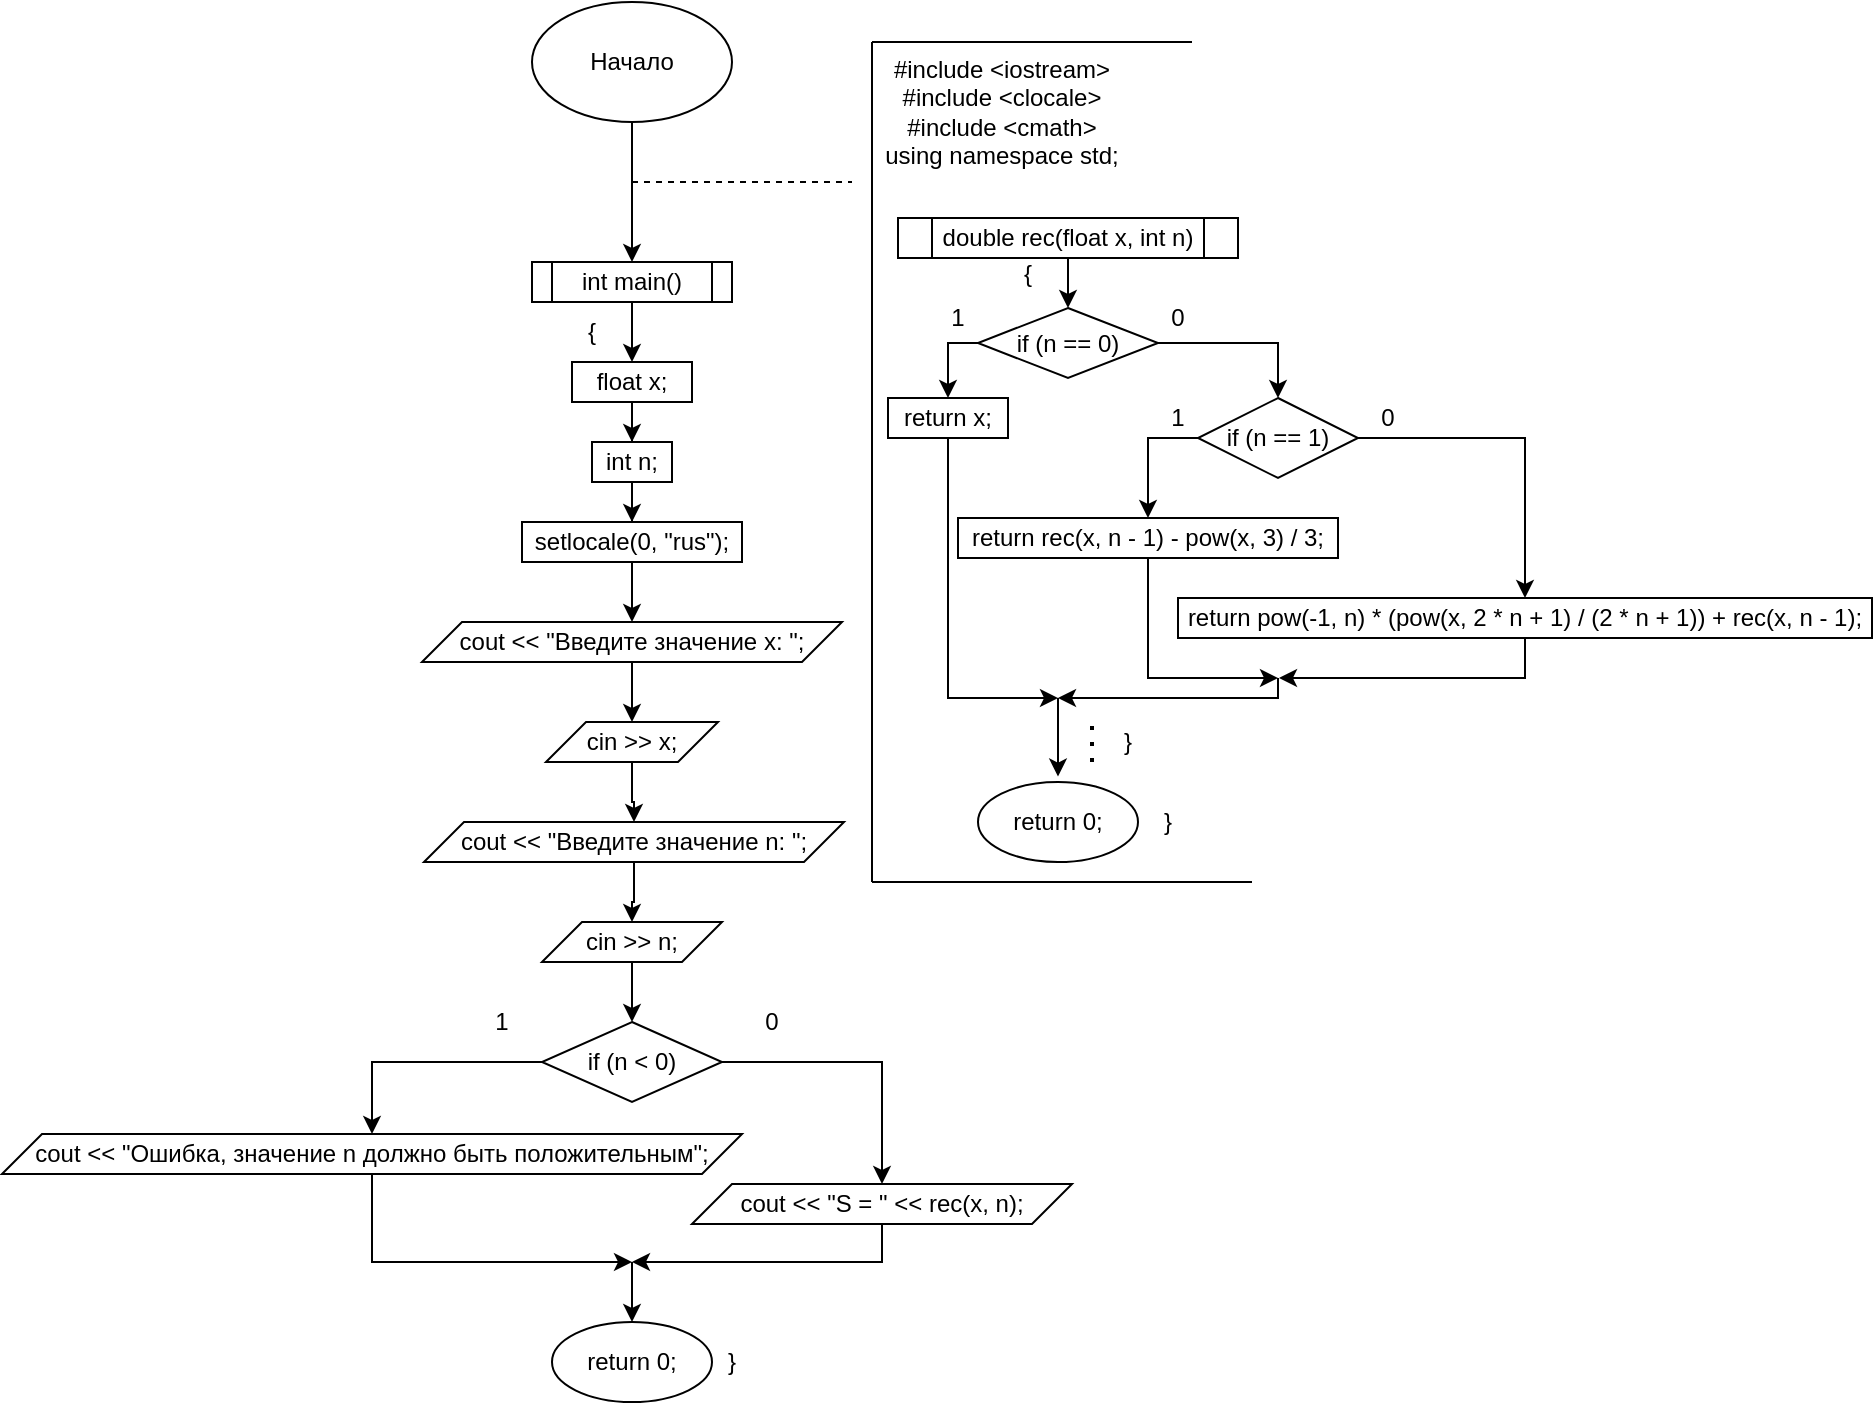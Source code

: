 <mxfile version="24.7.17">
  <diagram name="Страница — 1" id="O1EhlCfBvCtDMvDEMz21">
    <mxGraphModel dx="1877" dy="717" grid="1" gridSize="10" guides="1" tooltips="1" connect="1" arrows="1" fold="1" page="1" pageScale="1" pageWidth="827" pageHeight="1169" math="0" shadow="0">
      <root>
        <mxCell id="0" />
        <mxCell id="1" parent="0" />
        <mxCell id="rwGJ0qn1aoxPnb-aKq6v-5" style="edgeStyle=orthogonalEdgeStyle;rounded=0;orthogonalLoop=1;jettySize=auto;html=1;entryX=0.5;entryY=0;entryDx=0;entryDy=0;" edge="1" parent="1" source="rwGJ0qn1aoxPnb-aKq6v-1" target="rwGJ0qn1aoxPnb-aKq6v-2">
          <mxGeometry relative="1" as="geometry" />
        </mxCell>
        <mxCell id="rwGJ0qn1aoxPnb-aKq6v-1" value="Начало" style="ellipse;whiteSpace=wrap;html=1;" vertex="1" parent="1">
          <mxGeometry x="160" y="10" width="100" height="60" as="geometry" />
        </mxCell>
        <mxCell id="rwGJ0qn1aoxPnb-aKq6v-22" style="edgeStyle=orthogonalEdgeStyle;rounded=0;orthogonalLoop=1;jettySize=auto;html=1;entryX=0.5;entryY=0;entryDx=0;entryDy=0;" edge="1" parent="1" source="rwGJ0qn1aoxPnb-aKq6v-2" target="rwGJ0qn1aoxPnb-aKq6v-13">
          <mxGeometry relative="1" as="geometry" />
        </mxCell>
        <mxCell id="rwGJ0qn1aoxPnb-aKq6v-2" value="int main()" style="shape=process;whiteSpace=wrap;html=1;backgroundOutline=1;" vertex="1" parent="1">
          <mxGeometry x="160" y="140" width="100" height="20" as="geometry" />
        </mxCell>
        <mxCell id="rwGJ0qn1aoxPnb-aKq6v-4" value="" style="endArrow=none;dashed=1;html=1;rounded=0;" edge="1" parent="1">
          <mxGeometry width="50" height="50" relative="1" as="geometry">
            <mxPoint x="210" y="100" as="sourcePoint" />
            <mxPoint x="320" y="100" as="targetPoint" />
          </mxGeometry>
        </mxCell>
        <mxCell id="rwGJ0qn1aoxPnb-aKq6v-6" value="" style="endArrow=none;html=1;rounded=0;" edge="1" parent="1">
          <mxGeometry width="50" height="50" relative="1" as="geometry">
            <mxPoint x="330" y="450" as="sourcePoint" />
            <mxPoint x="330" y="30" as="targetPoint" />
          </mxGeometry>
        </mxCell>
        <mxCell id="rwGJ0qn1aoxPnb-aKq6v-7" value="" style="endArrow=none;html=1;rounded=0;" edge="1" parent="1">
          <mxGeometry width="50" height="50" relative="1" as="geometry">
            <mxPoint x="330" y="30" as="sourcePoint" />
            <mxPoint x="490" y="30" as="targetPoint" />
          </mxGeometry>
        </mxCell>
        <mxCell id="rwGJ0qn1aoxPnb-aKq6v-8" value="&lt;div&gt;#include &amp;lt;iostream&amp;gt;&lt;/div&gt;&lt;div&gt;#include &amp;lt;clocale&amp;gt;&lt;/div&gt;&lt;div&gt;#include &amp;lt;cmath&amp;gt;&lt;/div&gt;&lt;div&gt;using namespace std;&lt;/div&gt;" style="text;html=1;align=center;verticalAlign=middle;whiteSpace=wrap;rounded=0;" vertex="1" parent="1">
          <mxGeometry x="330" y="30" width="130" height="70" as="geometry" />
        </mxCell>
        <mxCell id="rwGJ0qn1aoxPnb-aKq6v-48" style="edgeStyle=orthogonalEdgeStyle;rounded=0;orthogonalLoop=1;jettySize=auto;html=1;entryX=0.5;entryY=0;entryDx=0;entryDy=0;" edge="1" parent="1" source="rwGJ0qn1aoxPnb-aKq6v-9" target="rwGJ0qn1aoxPnb-aKq6v-43">
          <mxGeometry relative="1" as="geometry" />
        </mxCell>
        <mxCell id="rwGJ0qn1aoxPnb-aKq6v-9" value="double rec(float x, int n)" style="shape=process;whiteSpace=wrap;html=1;backgroundOutline=1;" vertex="1" parent="1">
          <mxGeometry x="343" y="118" width="170" height="20" as="geometry" />
        </mxCell>
        <mxCell id="rwGJ0qn1aoxPnb-aKq6v-10" value="{" style="text;html=1;align=center;verticalAlign=middle;whiteSpace=wrap;rounded=0;" vertex="1" parent="1">
          <mxGeometry x="180" y="160" width="20" height="30" as="geometry" />
        </mxCell>
        <mxCell id="rwGJ0qn1aoxPnb-aKq6v-11" value="{" style="text;html=1;align=center;verticalAlign=middle;whiteSpace=wrap;rounded=0;" vertex="1" parent="1">
          <mxGeometry x="398" y="133" width="20" height="25" as="geometry" />
        </mxCell>
        <mxCell id="rwGJ0qn1aoxPnb-aKq6v-12" value="}" style="text;html=1;align=center;verticalAlign=middle;whiteSpace=wrap;rounded=0;" vertex="1" parent="1">
          <mxGeometry x="250" y="680" width="20" height="20" as="geometry" />
        </mxCell>
        <mxCell id="rwGJ0qn1aoxPnb-aKq6v-23" style="edgeStyle=orthogonalEdgeStyle;rounded=0;orthogonalLoop=1;jettySize=auto;html=1;" edge="1" parent="1" source="rwGJ0qn1aoxPnb-aKq6v-13" target="rwGJ0qn1aoxPnb-aKq6v-14">
          <mxGeometry relative="1" as="geometry" />
        </mxCell>
        <mxCell id="rwGJ0qn1aoxPnb-aKq6v-13" value="float x;" style="rounded=0;whiteSpace=wrap;html=1;" vertex="1" parent="1">
          <mxGeometry x="180" y="190" width="60" height="20" as="geometry" />
        </mxCell>
        <mxCell id="rwGJ0qn1aoxPnb-aKq6v-24" style="edgeStyle=orthogonalEdgeStyle;rounded=0;orthogonalLoop=1;jettySize=auto;html=1;entryX=0.5;entryY=0;entryDx=0;entryDy=0;" edge="1" parent="1" source="rwGJ0qn1aoxPnb-aKq6v-14" target="rwGJ0qn1aoxPnb-aKq6v-15">
          <mxGeometry relative="1" as="geometry" />
        </mxCell>
        <mxCell id="rwGJ0qn1aoxPnb-aKq6v-14" value="int n;" style="rounded=0;whiteSpace=wrap;html=1;" vertex="1" parent="1">
          <mxGeometry x="190" y="230" width="40" height="20" as="geometry" />
        </mxCell>
        <mxCell id="rwGJ0qn1aoxPnb-aKq6v-25" style="edgeStyle=orthogonalEdgeStyle;rounded=0;orthogonalLoop=1;jettySize=auto;html=1;entryX=0.5;entryY=0;entryDx=0;entryDy=0;" edge="1" parent="1" source="rwGJ0qn1aoxPnb-aKq6v-15" target="rwGJ0qn1aoxPnb-aKq6v-16">
          <mxGeometry relative="1" as="geometry" />
        </mxCell>
        <mxCell id="rwGJ0qn1aoxPnb-aKq6v-15" value="setlocale(0, &quot;rus&quot;);" style="rounded=0;whiteSpace=wrap;html=1;" vertex="1" parent="1">
          <mxGeometry x="155" y="270" width="110" height="20" as="geometry" />
        </mxCell>
        <mxCell id="rwGJ0qn1aoxPnb-aKq6v-26" style="edgeStyle=orthogonalEdgeStyle;rounded=0;orthogonalLoop=1;jettySize=auto;html=1;entryX=0.5;entryY=0;entryDx=0;entryDy=0;" edge="1" parent="1" source="rwGJ0qn1aoxPnb-aKq6v-16" target="rwGJ0qn1aoxPnb-aKq6v-19">
          <mxGeometry relative="1" as="geometry" />
        </mxCell>
        <mxCell id="rwGJ0qn1aoxPnb-aKq6v-16" value="cout &amp;lt;&amp;lt; &quot;Введите значение x: &quot;;" style="shape=parallelogram;perimeter=parallelogramPerimeter;whiteSpace=wrap;html=1;fixedSize=1;" vertex="1" parent="1">
          <mxGeometry x="105" y="320" width="210" height="20" as="geometry" />
        </mxCell>
        <mxCell id="rwGJ0qn1aoxPnb-aKq6v-28" style="edgeStyle=orthogonalEdgeStyle;rounded=0;orthogonalLoop=1;jettySize=auto;html=1;entryX=0.5;entryY=0;entryDx=0;entryDy=0;" edge="1" parent="1" source="rwGJ0qn1aoxPnb-aKq6v-17" target="rwGJ0qn1aoxPnb-aKq6v-18">
          <mxGeometry relative="1" as="geometry" />
        </mxCell>
        <mxCell id="rwGJ0qn1aoxPnb-aKq6v-17" value="cout &amp;lt;&amp;lt; &quot;Введите значение n: &quot;;" style="shape=parallelogram;perimeter=parallelogramPerimeter;whiteSpace=wrap;html=1;fixedSize=1;" vertex="1" parent="1">
          <mxGeometry x="106" y="420" width="210" height="20" as="geometry" />
        </mxCell>
        <mxCell id="rwGJ0qn1aoxPnb-aKq6v-29" style="edgeStyle=orthogonalEdgeStyle;rounded=0;orthogonalLoop=1;jettySize=auto;html=1;entryX=0.5;entryY=0;entryDx=0;entryDy=0;" edge="1" parent="1" source="rwGJ0qn1aoxPnb-aKq6v-18" target="rwGJ0qn1aoxPnb-aKq6v-21">
          <mxGeometry relative="1" as="geometry" />
        </mxCell>
        <mxCell id="rwGJ0qn1aoxPnb-aKq6v-18" value="cin &amp;gt;&amp;gt; n;" style="shape=parallelogram;perimeter=parallelogramPerimeter;whiteSpace=wrap;html=1;fixedSize=1;" vertex="1" parent="1">
          <mxGeometry x="165" y="470" width="90" height="20" as="geometry" />
        </mxCell>
        <mxCell id="rwGJ0qn1aoxPnb-aKq6v-27" style="edgeStyle=orthogonalEdgeStyle;rounded=0;orthogonalLoop=1;jettySize=auto;html=1;entryX=0.5;entryY=0;entryDx=0;entryDy=0;" edge="1" parent="1" source="rwGJ0qn1aoxPnb-aKq6v-19" target="rwGJ0qn1aoxPnb-aKq6v-17">
          <mxGeometry relative="1" as="geometry" />
        </mxCell>
        <mxCell id="rwGJ0qn1aoxPnb-aKq6v-19" value="cin &amp;gt;&amp;gt; x;" style="shape=parallelogram;perimeter=parallelogramPerimeter;whiteSpace=wrap;html=1;fixedSize=1;" vertex="1" parent="1">
          <mxGeometry x="167" y="370" width="86" height="20" as="geometry" />
        </mxCell>
        <mxCell id="rwGJ0qn1aoxPnb-aKq6v-38" style="edgeStyle=orthogonalEdgeStyle;rounded=0;orthogonalLoop=1;jettySize=auto;html=1;entryX=0.5;entryY=0;entryDx=0;entryDy=0;" edge="1" parent="1" source="rwGJ0qn1aoxPnb-aKq6v-21" target="rwGJ0qn1aoxPnb-aKq6v-30">
          <mxGeometry relative="1" as="geometry">
            <Array as="points">
              <mxPoint x="80" y="540" />
            </Array>
          </mxGeometry>
        </mxCell>
        <mxCell id="rwGJ0qn1aoxPnb-aKq6v-39" style="edgeStyle=orthogonalEdgeStyle;rounded=0;orthogonalLoop=1;jettySize=auto;html=1;entryX=0.5;entryY=0;entryDx=0;entryDy=0;" edge="1" parent="1" source="rwGJ0qn1aoxPnb-aKq6v-21" target="rwGJ0qn1aoxPnb-aKq6v-35">
          <mxGeometry relative="1" as="geometry">
            <Array as="points">
              <mxPoint x="335" y="540" />
            </Array>
          </mxGeometry>
        </mxCell>
        <mxCell id="rwGJ0qn1aoxPnb-aKq6v-21" value="if (n &amp;lt; 0)" style="rhombus;whiteSpace=wrap;html=1;" vertex="1" parent="1">
          <mxGeometry x="165" y="520" width="90" height="40" as="geometry" />
        </mxCell>
        <mxCell id="rwGJ0qn1aoxPnb-aKq6v-37" style="edgeStyle=orthogonalEdgeStyle;rounded=0;orthogonalLoop=1;jettySize=auto;html=1;" edge="1" parent="1" source="rwGJ0qn1aoxPnb-aKq6v-30">
          <mxGeometry relative="1" as="geometry">
            <mxPoint x="210" y="640" as="targetPoint" />
            <Array as="points">
              <mxPoint x="80" y="640" />
            </Array>
          </mxGeometry>
        </mxCell>
        <mxCell id="rwGJ0qn1aoxPnb-aKq6v-30" value="cout &amp;lt;&amp;lt; &quot;Ошибка, значение n должно быть положительным&quot;;" style="shape=parallelogram;perimeter=parallelogramPerimeter;whiteSpace=wrap;html=1;fixedSize=1;" vertex="1" parent="1">
          <mxGeometry x="-105" y="576" width="370" height="20" as="geometry" />
        </mxCell>
        <mxCell id="rwGJ0qn1aoxPnb-aKq6v-31" value="1" style="text;html=1;align=center;verticalAlign=middle;whiteSpace=wrap;rounded=0;" vertex="1" parent="1">
          <mxGeometry x="135" y="510" width="20" height="20" as="geometry" />
        </mxCell>
        <mxCell id="rwGJ0qn1aoxPnb-aKq6v-32" value="0" style="text;html=1;align=center;verticalAlign=middle;whiteSpace=wrap;rounded=0;" vertex="1" parent="1">
          <mxGeometry x="265" y="510" width="30" height="20" as="geometry" />
        </mxCell>
        <mxCell id="rwGJ0qn1aoxPnb-aKq6v-40" style="edgeStyle=orthogonalEdgeStyle;rounded=0;orthogonalLoop=1;jettySize=auto;html=1;" edge="1" parent="1" source="rwGJ0qn1aoxPnb-aKq6v-35">
          <mxGeometry relative="1" as="geometry">
            <mxPoint x="210" y="640" as="targetPoint" />
            <Array as="points">
              <mxPoint x="335" y="640" />
            </Array>
          </mxGeometry>
        </mxCell>
        <mxCell id="rwGJ0qn1aoxPnb-aKq6v-35" value="cout &amp;lt;&amp;lt; &quot;S = &quot; &amp;lt;&amp;lt; rec(x, n);" style="shape=parallelogram;perimeter=parallelogramPerimeter;whiteSpace=wrap;html=1;fixedSize=1;" vertex="1" parent="1">
          <mxGeometry x="240" y="601" width="190" height="20" as="geometry" />
        </mxCell>
        <mxCell id="rwGJ0qn1aoxPnb-aKq6v-41" value="return 0;" style="ellipse;whiteSpace=wrap;html=1;" vertex="1" parent="1">
          <mxGeometry x="170" y="670" width="80" height="40" as="geometry" />
        </mxCell>
        <mxCell id="rwGJ0qn1aoxPnb-aKq6v-42" value="" style="endArrow=classic;html=1;rounded=0;entryX=0.5;entryY=0;entryDx=0;entryDy=0;" edge="1" parent="1" target="rwGJ0qn1aoxPnb-aKq6v-41">
          <mxGeometry width="50" height="50" relative="1" as="geometry">
            <mxPoint x="210" y="640" as="sourcePoint" />
            <mxPoint x="300" y="650" as="targetPoint" />
          </mxGeometry>
        </mxCell>
        <mxCell id="rwGJ0qn1aoxPnb-aKq6v-49" style="edgeStyle=orthogonalEdgeStyle;rounded=0;orthogonalLoop=1;jettySize=auto;html=1;entryX=0.5;entryY=0;entryDx=0;entryDy=0;" edge="1" parent="1" source="rwGJ0qn1aoxPnb-aKq6v-43" target="rwGJ0qn1aoxPnb-aKq6v-44">
          <mxGeometry relative="1" as="geometry">
            <Array as="points">
              <mxPoint x="368" y="181" />
            </Array>
          </mxGeometry>
        </mxCell>
        <mxCell id="rwGJ0qn1aoxPnb-aKq6v-50" style="edgeStyle=orthogonalEdgeStyle;rounded=0;orthogonalLoop=1;jettySize=auto;html=1;" edge="1" parent="1" source="rwGJ0qn1aoxPnb-aKq6v-43" target="rwGJ0qn1aoxPnb-aKq6v-45">
          <mxGeometry relative="1" as="geometry" />
        </mxCell>
        <mxCell id="rwGJ0qn1aoxPnb-aKq6v-43" value="if (n == 0)" style="rhombus;whiteSpace=wrap;html=1;" vertex="1" parent="1">
          <mxGeometry x="383" y="163" width="90" height="35" as="geometry" />
        </mxCell>
        <mxCell id="rwGJ0qn1aoxPnb-aKq6v-59" style="edgeStyle=orthogonalEdgeStyle;rounded=0;orthogonalLoop=1;jettySize=auto;html=1;" edge="1" parent="1" source="rwGJ0qn1aoxPnb-aKq6v-44">
          <mxGeometry relative="1" as="geometry">
            <mxPoint x="423" y="358" as="targetPoint" />
            <Array as="points">
              <mxPoint x="368" y="358" />
              <mxPoint x="393" y="358" />
            </Array>
          </mxGeometry>
        </mxCell>
        <mxCell id="rwGJ0qn1aoxPnb-aKq6v-44" value="return x;" style="rounded=0;whiteSpace=wrap;html=1;" vertex="1" parent="1">
          <mxGeometry x="338" y="208" width="60" height="20" as="geometry" />
        </mxCell>
        <mxCell id="rwGJ0qn1aoxPnb-aKq6v-51" style="edgeStyle=orthogonalEdgeStyle;rounded=0;orthogonalLoop=1;jettySize=auto;html=1;entryX=0.5;entryY=0;entryDx=0;entryDy=0;" edge="1" parent="1" source="rwGJ0qn1aoxPnb-aKq6v-45" target="rwGJ0qn1aoxPnb-aKq6v-46">
          <mxGeometry relative="1" as="geometry">
            <Array as="points">
              <mxPoint x="468" y="228" />
            </Array>
          </mxGeometry>
        </mxCell>
        <mxCell id="rwGJ0qn1aoxPnb-aKq6v-61" style="edgeStyle=orthogonalEdgeStyle;rounded=0;orthogonalLoop=1;jettySize=auto;html=1;entryX=0.5;entryY=0;entryDx=0;entryDy=0;" edge="1" parent="1" source="rwGJ0qn1aoxPnb-aKq6v-45" target="rwGJ0qn1aoxPnb-aKq6v-47">
          <mxGeometry relative="1" as="geometry">
            <Array as="points">
              <mxPoint x="657" y="228" />
            </Array>
          </mxGeometry>
        </mxCell>
        <mxCell id="rwGJ0qn1aoxPnb-aKq6v-45" value="if (n == 1)" style="rhombus;whiteSpace=wrap;html=1;" vertex="1" parent="1">
          <mxGeometry x="493" y="208" width="80" height="40" as="geometry" />
        </mxCell>
        <mxCell id="rwGJ0qn1aoxPnb-aKq6v-57" style="edgeStyle=orthogonalEdgeStyle;rounded=0;orthogonalLoop=1;jettySize=auto;html=1;" edge="1" parent="1" source="rwGJ0qn1aoxPnb-aKq6v-46">
          <mxGeometry relative="1" as="geometry">
            <mxPoint x="533" y="348" as="targetPoint" />
            <Array as="points">
              <mxPoint x="468" y="348" />
            </Array>
          </mxGeometry>
        </mxCell>
        <mxCell id="rwGJ0qn1aoxPnb-aKq6v-46" value="return rec(x, n - 1) - pow(x, 3) / 3;" style="rounded=0;whiteSpace=wrap;html=1;" vertex="1" parent="1">
          <mxGeometry x="373" y="268" width="190" height="20" as="geometry" />
        </mxCell>
        <mxCell id="rwGJ0qn1aoxPnb-aKq6v-58" style="edgeStyle=orthogonalEdgeStyle;rounded=0;orthogonalLoop=1;jettySize=auto;html=1;" edge="1" parent="1" source="rwGJ0qn1aoxPnb-aKq6v-47">
          <mxGeometry relative="1" as="geometry">
            <mxPoint x="533" y="348" as="targetPoint" />
          </mxGeometry>
        </mxCell>
        <mxCell id="rwGJ0qn1aoxPnb-aKq6v-47" value="return pow(-1, n) * (pow(x, 2 * n + 1) / (2 * n + 1)) + rec(x, n - 1);" style="rounded=0;whiteSpace=wrap;html=1;" vertex="1" parent="1">
          <mxGeometry x="483" y="308" width="347" height="20" as="geometry" />
        </mxCell>
        <mxCell id="rwGJ0qn1aoxPnb-aKq6v-53" value="1" style="text;html=1;align=center;verticalAlign=middle;whiteSpace=wrap;rounded=0;" vertex="1" parent="1">
          <mxGeometry x="363" y="158" width="20" height="20" as="geometry" />
        </mxCell>
        <mxCell id="rwGJ0qn1aoxPnb-aKq6v-54" value="1" style="text;html=1;align=center;verticalAlign=middle;whiteSpace=wrap;rounded=0;" vertex="1" parent="1">
          <mxGeometry x="473" y="208" width="20" height="20" as="geometry" />
        </mxCell>
        <mxCell id="rwGJ0qn1aoxPnb-aKq6v-55" value="0" style="text;html=1;align=center;verticalAlign=middle;whiteSpace=wrap;rounded=0;" vertex="1" parent="1">
          <mxGeometry x="468" y="158" width="30" height="20" as="geometry" />
        </mxCell>
        <mxCell id="rwGJ0qn1aoxPnb-aKq6v-56" value="0" style="text;html=1;align=center;verticalAlign=middle;whiteSpace=wrap;rounded=0;" vertex="1" parent="1">
          <mxGeometry x="573" y="208" width="30" height="20" as="geometry" />
        </mxCell>
        <mxCell id="rwGJ0qn1aoxPnb-aKq6v-60" value="" style="endArrow=classic;html=1;rounded=0;" edge="1" parent="1">
          <mxGeometry width="50" height="50" relative="1" as="geometry">
            <mxPoint x="533" y="348" as="sourcePoint" />
            <mxPoint x="423" y="358" as="targetPoint" />
            <Array as="points">
              <mxPoint x="533" y="358" />
            </Array>
          </mxGeometry>
        </mxCell>
        <mxCell id="rwGJ0qn1aoxPnb-aKq6v-63" value="}" style="text;html=1;align=center;verticalAlign=middle;whiteSpace=wrap;rounded=0;" vertex="1" parent="1">
          <mxGeometry x="468" y="410" width="20" height="20" as="geometry" />
        </mxCell>
        <mxCell id="rwGJ0qn1aoxPnb-aKq6v-64" value="return 0;" style="ellipse;whiteSpace=wrap;html=1;" vertex="1" parent="1">
          <mxGeometry x="383" y="400" width="80" height="40" as="geometry" />
        </mxCell>
        <mxCell id="rwGJ0qn1aoxPnb-aKq6v-65" value="" style="endArrow=none;dashed=1;html=1;dashPattern=1 3;strokeWidth=2;rounded=0;" edge="1" parent="1">
          <mxGeometry width="50" height="50" relative="1" as="geometry">
            <mxPoint x="440" y="390" as="sourcePoint" />
            <mxPoint x="440" y="370" as="targetPoint" />
          </mxGeometry>
        </mxCell>
        <mxCell id="rwGJ0qn1aoxPnb-aKq6v-66" value="}" style="text;html=1;align=center;verticalAlign=middle;whiteSpace=wrap;rounded=0;" vertex="1" parent="1">
          <mxGeometry x="448" y="370" width="20" height="20" as="geometry" />
        </mxCell>
        <mxCell id="rwGJ0qn1aoxPnb-aKq6v-67" value="" style="endArrow=classic;html=1;rounded=0;entryX=0.5;entryY=-0.068;entryDx=0;entryDy=0;entryPerimeter=0;" edge="1" parent="1" target="rwGJ0qn1aoxPnb-aKq6v-64">
          <mxGeometry width="50" height="50" relative="1" as="geometry">
            <mxPoint x="423" y="358" as="sourcePoint" />
            <mxPoint x="423" y="388" as="targetPoint" />
          </mxGeometry>
        </mxCell>
        <mxCell id="rwGJ0qn1aoxPnb-aKq6v-68" value="" style="endArrow=none;html=1;rounded=0;" edge="1" parent="1">
          <mxGeometry width="50" height="50" relative="1" as="geometry">
            <mxPoint x="330" y="450" as="sourcePoint" />
            <mxPoint x="520" y="450" as="targetPoint" />
          </mxGeometry>
        </mxCell>
      </root>
    </mxGraphModel>
  </diagram>
</mxfile>
